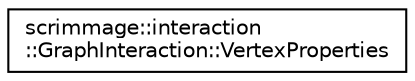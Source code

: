 digraph "Graphical Class Hierarchy"
{
 // LATEX_PDF_SIZE
  edge [fontname="Helvetica",fontsize="10",labelfontname="Helvetica",labelfontsize="10"];
  node [fontname="Helvetica",fontsize="10",shape=record];
  rankdir="LR";
  Node0 [label="scrimmage::interaction\l::GraphInteraction::VertexProperties",height=0.2,width=0.4,color="black", fillcolor="white", style="filled",URL="$structscrimmage_1_1interaction_1_1GraphInteraction_1_1VertexProperties.html",tooltip=" "];
}
